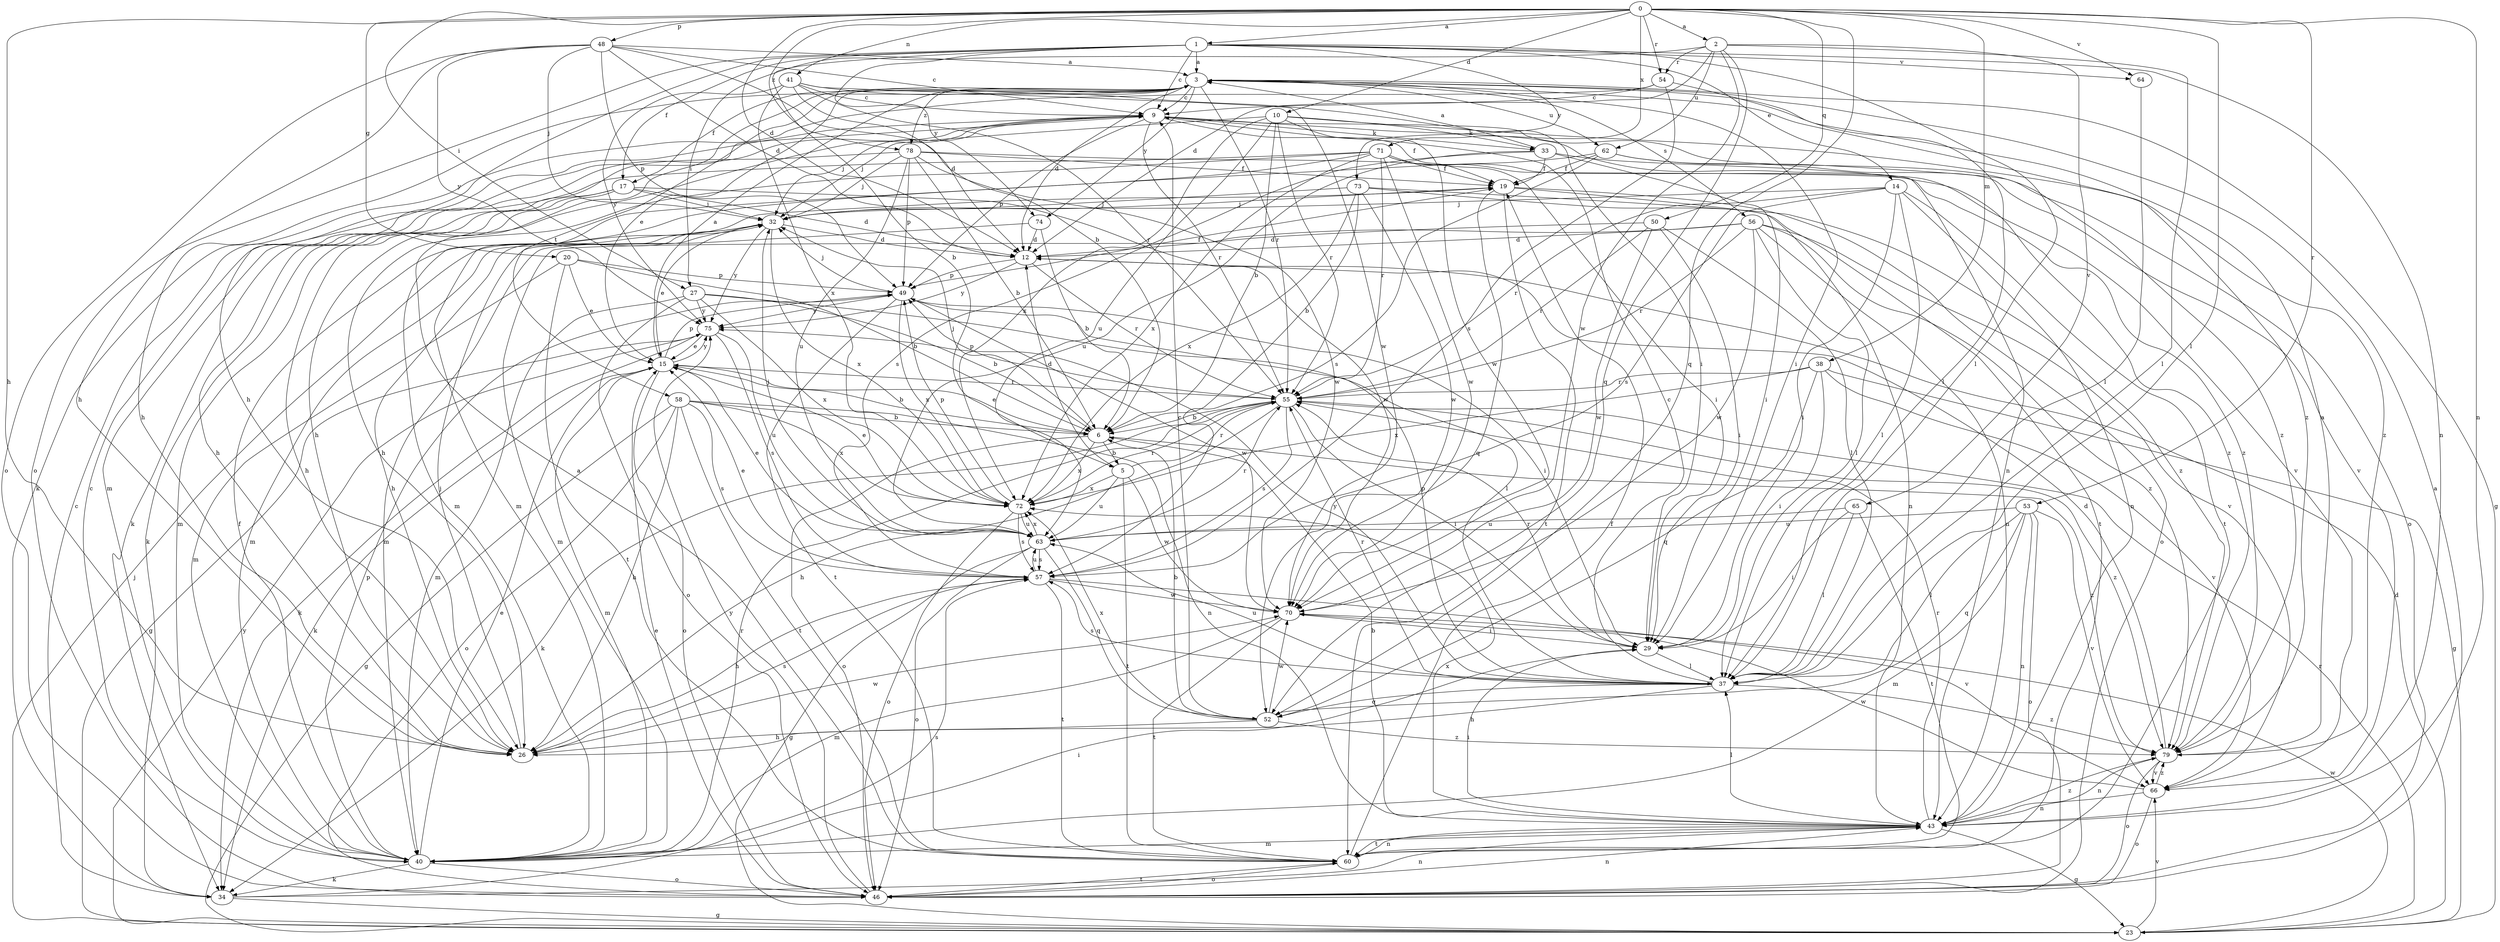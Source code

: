 strict digraph  {
0;
1;
2;
3;
5;
6;
9;
10;
12;
14;
15;
17;
19;
20;
23;
26;
27;
29;
32;
33;
34;
37;
38;
40;
41;
43;
46;
48;
49;
50;
52;
53;
54;
55;
56;
57;
58;
60;
62;
63;
64;
65;
66;
70;
71;
72;
73;
74;
75;
78;
79;
0 -> 1  [label=a];
0 -> 2  [label=a];
0 -> 10  [label=d];
0 -> 12  [label=d];
0 -> 20  [label=g];
0 -> 26  [label=h];
0 -> 27  [label=i];
0 -> 37  [label=l];
0 -> 38  [label=m];
0 -> 41  [label=n];
0 -> 43  [label=n];
0 -> 48  [label=p];
0 -> 50  [label=q];
0 -> 52  [label=q];
0 -> 53  [label=r];
0 -> 54  [label=r];
0 -> 64  [label=v];
0 -> 71  [label=x];
0 -> 78  [label=z];
1 -> 3  [label=a];
1 -> 5  [label=b];
1 -> 9  [label=c];
1 -> 14  [label=e];
1 -> 17  [label=f];
1 -> 26  [label=h];
1 -> 37  [label=l];
1 -> 43  [label=n];
1 -> 46  [label=o];
1 -> 64  [label=v];
1 -> 73  [label=y];
1 -> 74  [label=y];
2 -> 12  [label=d];
2 -> 27  [label=i];
2 -> 37  [label=l];
2 -> 52  [label=q];
2 -> 54  [label=r];
2 -> 62  [label=u];
2 -> 65  [label=v];
2 -> 70  [label=w];
3 -> 9  [label=c];
3 -> 12  [label=d];
3 -> 15  [label=e];
3 -> 17  [label=f];
3 -> 23  [label=g];
3 -> 26  [label=h];
3 -> 29  [label=i];
3 -> 55  [label=r];
3 -> 56  [label=s];
3 -> 58  [label=t];
3 -> 62  [label=u];
3 -> 74  [label=y];
3 -> 78  [label=z];
3 -> 79  [label=z];
5 -> 12  [label=d];
5 -> 55  [label=r];
5 -> 60  [label=t];
5 -> 63  [label=u];
5 -> 70  [label=w];
5 -> 72  [label=x];
6 -> 5  [label=b];
6 -> 15  [label=e];
6 -> 32  [label=j];
6 -> 46  [label=o];
6 -> 72  [label=x];
6 -> 79  [label=z];
9 -> 19  [label=f];
9 -> 26  [label=h];
9 -> 32  [label=j];
9 -> 33  [label=k];
9 -> 40  [label=m];
9 -> 43  [label=n];
9 -> 49  [label=p];
9 -> 55  [label=r];
9 -> 79  [label=z];
10 -> 6  [label=b];
10 -> 32  [label=j];
10 -> 33  [label=k];
10 -> 55  [label=r];
10 -> 63  [label=u];
10 -> 70  [label=w];
10 -> 72  [label=x];
10 -> 79  [label=z];
12 -> 49  [label=p];
12 -> 55  [label=r];
12 -> 75  [label=y];
14 -> 29  [label=i];
14 -> 32  [label=j];
14 -> 37  [label=l];
14 -> 43  [label=n];
14 -> 55  [label=r];
14 -> 57  [label=s];
14 -> 60  [label=t];
15 -> 3  [label=a];
15 -> 6  [label=b];
15 -> 34  [label=k];
15 -> 40  [label=m];
15 -> 46  [label=o];
15 -> 49  [label=p];
15 -> 55  [label=r];
15 -> 75  [label=y];
17 -> 12  [label=d];
17 -> 26  [label=h];
17 -> 32  [label=j];
17 -> 34  [label=k];
17 -> 40  [label=m];
17 -> 70  [label=w];
19 -> 32  [label=j];
19 -> 43  [label=n];
19 -> 46  [label=o];
19 -> 52  [label=q];
19 -> 60  [label=t];
20 -> 6  [label=b];
20 -> 15  [label=e];
20 -> 40  [label=m];
20 -> 49  [label=p];
20 -> 60  [label=t];
23 -> 12  [label=d];
23 -> 32  [label=j];
23 -> 55  [label=r];
23 -> 66  [label=v];
23 -> 70  [label=w];
23 -> 75  [label=y];
26 -> 32  [label=j];
26 -> 57  [label=s];
26 -> 70  [label=w];
27 -> 6  [label=b];
27 -> 37  [label=l];
27 -> 40  [label=m];
27 -> 46  [label=o];
27 -> 72  [label=x];
27 -> 75  [label=y];
29 -> 37  [label=l];
29 -> 55  [label=r];
32 -> 12  [label=d];
32 -> 15  [label=e];
32 -> 26  [label=h];
32 -> 40  [label=m];
32 -> 72  [label=x];
32 -> 75  [label=y];
33 -> 3  [label=a];
33 -> 19  [label=f];
33 -> 29  [label=i];
33 -> 57  [label=s];
33 -> 63  [label=u];
33 -> 79  [label=z];
34 -> 9  [label=c];
34 -> 23  [label=g];
34 -> 43  [label=n];
34 -> 57  [label=s];
37 -> 9  [label=c];
37 -> 26  [label=h];
37 -> 49  [label=p];
37 -> 52  [label=q];
37 -> 55  [label=r];
37 -> 57  [label=s];
37 -> 63  [label=u];
37 -> 75  [label=y];
37 -> 79  [label=z];
38 -> 23  [label=g];
38 -> 29  [label=i];
38 -> 52  [label=q];
38 -> 55  [label=r];
38 -> 66  [label=v];
38 -> 72  [label=x];
40 -> 9  [label=c];
40 -> 15  [label=e];
40 -> 19  [label=f];
40 -> 29  [label=i];
40 -> 34  [label=k];
40 -> 46  [label=o];
40 -> 49  [label=p];
40 -> 55  [label=r];
41 -> 9  [label=c];
41 -> 12  [label=d];
41 -> 29  [label=i];
41 -> 55  [label=r];
41 -> 70  [label=w];
41 -> 72  [label=x];
41 -> 75  [label=y];
43 -> 6  [label=b];
43 -> 23  [label=g];
43 -> 29  [label=i];
43 -> 37  [label=l];
43 -> 40  [label=m];
43 -> 55  [label=r];
43 -> 60  [label=t];
43 -> 72  [label=x];
43 -> 79  [label=z];
46 -> 3  [label=a];
46 -> 15  [label=e];
46 -> 43  [label=n];
46 -> 60  [label=t];
46 -> 75  [label=y];
48 -> 3  [label=a];
48 -> 6  [label=b];
48 -> 9  [label=c];
48 -> 12  [label=d];
48 -> 26  [label=h];
48 -> 32  [label=j];
48 -> 46  [label=o];
48 -> 49  [label=p];
48 -> 75  [label=y];
49 -> 19  [label=f];
49 -> 29  [label=i];
49 -> 32  [label=j];
49 -> 60  [label=t];
49 -> 70  [label=w];
49 -> 72  [label=x];
49 -> 75  [label=y];
50 -> 12  [label=d];
50 -> 29  [label=i];
50 -> 37  [label=l];
50 -> 55  [label=r];
50 -> 70  [label=w];
52 -> 6  [label=b];
52 -> 9  [label=c];
52 -> 26  [label=h];
52 -> 70  [label=w];
52 -> 72  [label=x];
52 -> 79  [label=z];
53 -> 37  [label=l];
53 -> 40  [label=m];
53 -> 43  [label=n];
53 -> 46  [label=o];
53 -> 52  [label=q];
53 -> 63  [label=u];
53 -> 66  [label=v];
54 -> 9  [label=c];
54 -> 34  [label=k];
54 -> 37  [label=l];
54 -> 57  [label=s];
55 -> 6  [label=b];
55 -> 26  [label=h];
55 -> 29  [label=i];
55 -> 34  [label=k];
55 -> 49  [label=p];
55 -> 57  [label=s];
55 -> 79  [label=z];
56 -> 12  [label=d];
56 -> 37  [label=l];
56 -> 40  [label=m];
56 -> 43  [label=n];
56 -> 55  [label=r];
56 -> 66  [label=v];
56 -> 70  [label=w];
56 -> 79  [label=z];
57 -> 15  [label=e];
57 -> 26  [label=h];
57 -> 60  [label=t];
57 -> 63  [label=u];
57 -> 66  [label=v];
57 -> 70  [label=w];
58 -> 6  [label=b];
58 -> 23  [label=g];
58 -> 26  [label=h];
58 -> 43  [label=n];
58 -> 46  [label=o];
58 -> 57  [label=s];
58 -> 60  [label=t];
58 -> 72  [label=x];
60 -> 3  [label=a];
60 -> 19  [label=f];
60 -> 43  [label=n];
60 -> 46  [label=o];
62 -> 19  [label=f];
62 -> 40  [label=m];
62 -> 46  [label=o];
62 -> 57  [label=s];
62 -> 66  [label=v];
63 -> 15  [label=e];
63 -> 23  [label=g];
63 -> 32  [label=j];
63 -> 46  [label=o];
63 -> 52  [label=q];
63 -> 55  [label=r];
63 -> 57  [label=s];
63 -> 72  [label=x];
64 -> 37  [label=l];
65 -> 29  [label=i];
65 -> 37  [label=l];
65 -> 60  [label=t];
65 -> 63  [label=u];
66 -> 43  [label=n];
66 -> 46  [label=o];
66 -> 70  [label=w];
66 -> 79  [label=z];
70 -> 29  [label=i];
70 -> 40  [label=m];
70 -> 60  [label=t];
71 -> 19  [label=f];
71 -> 26  [label=h];
71 -> 34  [label=k];
71 -> 40  [label=m];
71 -> 55  [label=r];
71 -> 66  [label=v];
71 -> 70  [label=w];
71 -> 72  [label=x];
71 -> 79  [label=z];
72 -> 15  [label=e];
72 -> 46  [label=o];
72 -> 49  [label=p];
72 -> 55  [label=r];
72 -> 57  [label=s];
72 -> 63  [label=u];
73 -> 6  [label=b];
73 -> 32  [label=j];
73 -> 60  [label=t];
73 -> 70  [label=w];
73 -> 72  [label=x];
73 -> 79  [label=z];
74 -> 6  [label=b];
74 -> 12  [label=d];
74 -> 40  [label=m];
75 -> 15  [label=e];
75 -> 23  [label=g];
75 -> 34  [label=k];
75 -> 57  [label=s];
75 -> 63  [label=u];
78 -> 6  [label=b];
78 -> 19  [label=f];
78 -> 26  [label=h];
78 -> 29  [label=i];
78 -> 32  [label=j];
78 -> 49  [label=p];
78 -> 63  [label=u];
78 -> 70  [label=w];
79 -> 3  [label=a];
79 -> 12  [label=d];
79 -> 43  [label=n];
79 -> 46  [label=o];
79 -> 66  [label=v];
}
